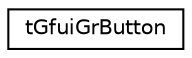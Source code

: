 digraph "Graphical Class Hierarchy"
{
  edge [fontname="Helvetica",fontsize="10",labelfontname="Helvetica",labelfontsize="10"];
  node [fontname="Helvetica",fontsize="10",shape=record];
  rankdir="LR";
  Node1 [label="tGfuiGrButton",height=0.2,width=0.4,color="black", fillcolor="white", style="filled",URL="$structt_gfui_gr_button.html"];
}
